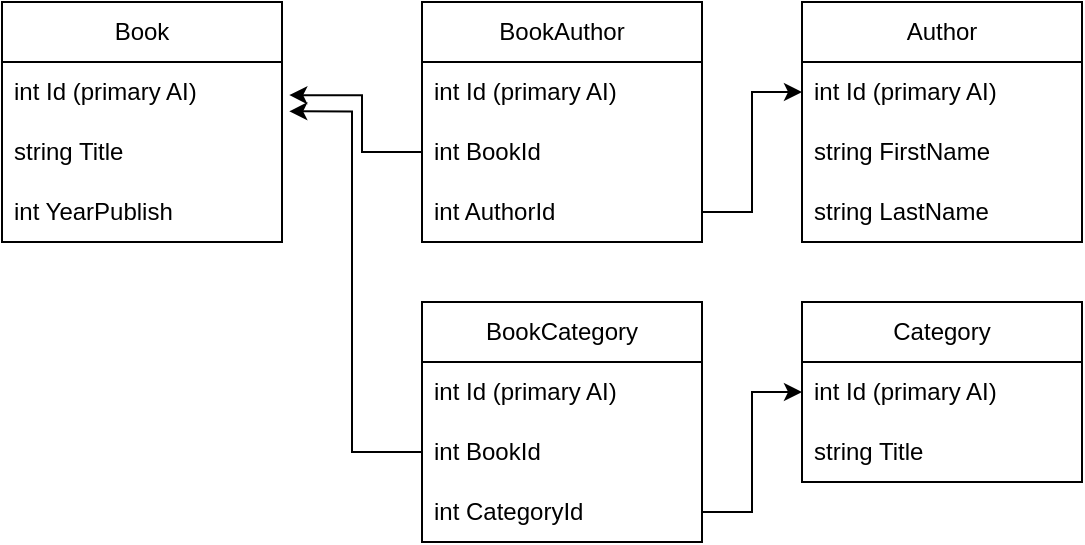 <mxfile version="21.5.0" type="device">
  <diagram name="Страница 1" id="DaV__LOB59gd5lAW1SDP">
    <mxGraphModel dx="1195" dy="652" grid="1" gridSize="10" guides="1" tooltips="1" connect="1" arrows="1" fold="1" page="1" pageScale="1" pageWidth="827" pageHeight="1169" math="0" shadow="0">
      <root>
        <mxCell id="0" />
        <mxCell id="1" parent="0" />
        <mxCell id="KZKxhu4nxMPPfKTZ3KsI-1" value="Book" style="swimlane;fontStyle=0;childLayout=stackLayout;horizontal=1;startSize=30;horizontalStack=0;resizeParent=1;resizeParentMax=0;resizeLast=0;collapsible=1;marginBottom=0;whiteSpace=wrap;html=1;" vertex="1" parent="1">
          <mxGeometry x="90" y="80" width="140" height="120" as="geometry" />
        </mxCell>
        <mxCell id="KZKxhu4nxMPPfKTZ3KsI-2" value="int Id (primary AI)" style="text;strokeColor=none;fillColor=none;align=left;verticalAlign=middle;spacingLeft=4;spacingRight=4;overflow=hidden;points=[[0,0.5],[1,0.5]];portConstraint=eastwest;rotatable=0;whiteSpace=wrap;html=1;" vertex="1" parent="KZKxhu4nxMPPfKTZ3KsI-1">
          <mxGeometry y="30" width="140" height="30" as="geometry" />
        </mxCell>
        <mxCell id="KZKxhu4nxMPPfKTZ3KsI-3" value="string Title" style="text;strokeColor=none;fillColor=none;align=left;verticalAlign=middle;spacingLeft=4;spacingRight=4;overflow=hidden;points=[[0,0.5],[1,0.5]];portConstraint=eastwest;rotatable=0;whiteSpace=wrap;html=1;" vertex="1" parent="KZKxhu4nxMPPfKTZ3KsI-1">
          <mxGeometry y="60" width="140" height="30" as="geometry" />
        </mxCell>
        <mxCell id="KZKxhu4nxMPPfKTZ3KsI-5" value="int YearPublish" style="text;strokeColor=none;fillColor=none;align=left;verticalAlign=middle;spacingLeft=4;spacingRight=4;overflow=hidden;points=[[0,0.5],[1,0.5]];portConstraint=eastwest;rotatable=0;whiteSpace=wrap;html=1;" vertex="1" parent="KZKxhu4nxMPPfKTZ3KsI-1">
          <mxGeometry y="90" width="140" height="30" as="geometry" />
        </mxCell>
        <mxCell id="KZKxhu4nxMPPfKTZ3KsI-7" value="Author" style="swimlane;fontStyle=0;childLayout=stackLayout;horizontal=1;startSize=30;horizontalStack=0;resizeParent=1;resizeParentMax=0;resizeLast=0;collapsible=1;marginBottom=0;whiteSpace=wrap;html=1;" vertex="1" parent="1">
          <mxGeometry x="490" y="80" width="140" height="120" as="geometry" />
        </mxCell>
        <mxCell id="KZKxhu4nxMPPfKTZ3KsI-8" value="int Id (primary AI)" style="text;strokeColor=none;fillColor=none;align=left;verticalAlign=middle;spacingLeft=4;spacingRight=4;overflow=hidden;points=[[0,0.5],[1,0.5]];portConstraint=eastwest;rotatable=0;whiteSpace=wrap;html=1;" vertex="1" parent="KZKxhu4nxMPPfKTZ3KsI-7">
          <mxGeometry y="30" width="140" height="30" as="geometry" />
        </mxCell>
        <mxCell id="KZKxhu4nxMPPfKTZ3KsI-9" value="string FirstName" style="text;strokeColor=none;fillColor=none;align=left;verticalAlign=middle;spacingLeft=4;spacingRight=4;overflow=hidden;points=[[0,0.5],[1,0.5]];portConstraint=eastwest;rotatable=0;whiteSpace=wrap;html=1;" vertex="1" parent="KZKxhu4nxMPPfKTZ3KsI-7">
          <mxGeometry y="60" width="140" height="30" as="geometry" />
        </mxCell>
        <mxCell id="KZKxhu4nxMPPfKTZ3KsI-10" value="string LastName" style="text;strokeColor=none;fillColor=none;align=left;verticalAlign=middle;spacingLeft=4;spacingRight=4;overflow=hidden;points=[[0,0.5],[1,0.5]];portConstraint=eastwest;rotatable=0;whiteSpace=wrap;html=1;" vertex="1" parent="KZKxhu4nxMPPfKTZ3KsI-7">
          <mxGeometry y="90" width="140" height="30" as="geometry" />
        </mxCell>
        <mxCell id="KZKxhu4nxMPPfKTZ3KsI-12" value="BookAuthor" style="swimlane;fontStyle=0;childLayout=stackLayout;horizontal=1;startSize=30;horizontalStack=0;resizeParent=1;resizeParentMax=0;resizeLast=0;collapsible=1;marginBottom=0;whiteSpace=wrap;html=1;" vertex="1" parent="1">
          <mxGeometry x="300" y="80" width="140" height="120" as="geometry" />
        </mxCell>
        <mxCell id="KZKxhu4nxMPPfKTZ3KsI-13" value="int Id (primary AI)" style="text;strokeColor=none;fillColor=none;align=left;verticalAlign=middle;spacingLeft=4;spacingRight=4;overflow=hidden;points=[[0,0.5],[1,0.5]];portConstraint=eastwest;rotatable=0;whiteSpace=wrap;html=1;" vertex="1" parent="KZKxhu4nxMPPfKTZ3KsI-12">
          <mxGeometry y="30" width="140" height="30" as="geometry" />
        </mxCell>
        <mxCell id="KZKxhu4nxMPPfKTZ3KsI-14" value="int BookId" style="text;strokeColor=none;fillColor=none;align=left;verticalAlign=middle;spacingLeft=4;spacingRight=4;overflow=hidden;points=[[0,0.5],[1,0.5]];portConstraint=eastwest;rotatable=0;whiteSpace=wrap;html=1;" vertex="1" parent="KZKxhu4nxMPPfKTZ3KsI-12">
          <mxGeometry y="60" width="140" height="30" as="geometry" />
        </mxCell>
        <mxCell id="KZKxhu4nxMPPfKTZ3KsI-15" value="int AuthorId" style="text;strokeColor=none;fillColor=none;align=left;verticalAlign=middle;spacingLeft=4;spacingRight=4;overflow=hidden;points=[[0,0.5],[1,0.5]];portConstraint=eastwest;rotatable=0;whiteSpace=wrap;html=1;" vertex="1" parent="KZKxhu4nxMPPfKTZ3KsI-12">
          <mxGeometry y="90" width="140" height="30" as="geometry" />
        </mxCell>
        <mxCell id="KZKxhu4nxMPPfKTZ3KsI-19" style="edgeStyle=orthogonalEdgeStyle;rounded=0;orthogonalLoop=1;jettySize=auto;html=1;exitX=0;exitY=0.5;exitDx=0;exitDy=0;entryX=1.026;entryY=0.552;entryDx=0;entryDy=0;entryPerimeter=0;" edge="1" parent="1" source="KZKxhu4nxMPPfKTZ3KsI-14" target="KZKxhu4nxMPPfKTZ3KsI-2">
          <mxGeometry relative="1" as="geometry">
            <Array as="points">
              <mxPoint x="270" y="155" />
              <mxPoint x="270" y="127" />
            </Array>
          </mxGeometry>
        </mxCell>
        <mxCell id="KZKxhu4nxMPPfKTZ3KsI-20" style="edgeStyle=orthogonalEdgeStyle;rounded=0;orthogonalLoop=1;jettySize=auto;html=1;exitX=1;exitY=0.5;exitDx=0;exitDy=0;entryX=0;entryY=0.5;entryDx=0;entryDy=0;" edge="1" parent="1" source="KZKxhu4nxMPPfKTZ3KsI-15" target="KZKxhu4nxMPPfKTZ3KsI-8">
          <mxGeometry relative="1" as="geometry" />
        </mxCell>
        <mxCell id="KZKxhu4nxMPPfKTZ3KsI-21" value="Category" style="swimlane;fontStyle=0;childLayout=stackLayout;horizontal=1;startSize=30;horizontalStack=0;resizeParent=1;resizeParentMax=0;resizeLast=0;collapsible=1;marginBottom=0;whiteSpace=wrap;html=1;" vertex="1" parent="1">
          <mxGeometry x="490" y="230" width="140" height="90" as="geometry" />
        </mxCell>
        <mxCell id="KZKxhu4nxMPPfKTZ3KsI-22" value="int Id (primary AI)" style="text;strokeColor=none;fillColor=none;align=left;verticalAlign=middle;spacingLeft=4;spacingRight=4;overflow=hidden;points=[[0,0.5],[1,0.5]];portConstraint=eastwest;rotatable=0;whiteSpace=wrap;html=1;" vertex="1" parent="KZKxhu4nxMPPfKTZ3KsI-21">
          <mxGeometry y="30" width="140" height="30" as="geometry" />
        </mxCell>
        <mxCell id="KZKxhu4nxMPPfKTZ3KsI-23" value="string Title" style="text;strokeColor=none;fillColor=none;align=left;verticalAlign=middle;spacingLeft=4;spacingRight=4;overflow=hidden;points=[[0,0.5],[1,0.5]];portConstraint=eastwest;rotatable=0;whiteSpace=wrap;html=1;" vertex="1" parent="KZKxhu4nxMPPfKTZ3KsI-21">
          <mxGeometry y="60" width="140" height="30" as="geometry" />
        </mxCell>
        <mxCell id="KZKxhu4nxMPPfKTZ3KsI-25" value="BookCategory" style="swimlane;fontStyle=0;childLayout=stackLayout;horizontal=1;startSize=30;horizontalStack=0;resizeParent=1;resizeParentMax=0;resizeLast=0;collapsible=1;marginBottom=0;whiteSpace=wrap;html=1;" vertex="1" parent="1">
          <mxGeometry x="300" y="230" width="140" height="120" as="geometry" />
        </mxCell>
        <mxCell id="KZKxhu4nxMPPfKTZ3KsI-26" value="int Id (primary AI)" style="text;strokeColor=none;fillColor=none;align=left;verticalAlign=middle;spacingLeft=4;spacingRight=4;overflow=hidden;points=[[0,0.5],[1,0.5]];portConstraint=eastwest;rotatable=0;whiteSpace=wrap;html=1;" vertex="1" parent="KZKxhu4nxMPPfKTZ3KsI-25">
          <mxGeometry y="30" width="140" height="30" as="geometry" />
        </mxCell>
        <mxCell id="KZKxhu4nxMPPfKTZ3KsI-27" value="int BookId" style="text;strokeColor=none;fillColor=none;align=left;verticalAlign=middle;spacingLeft=4;spacingRight=4;overflow=hidden;points=[[0,0.5],[1,0.5]];portConstraint=eastwest;rotatable=0;whiteSpace=wrap;html=1;" vertex="1" parent="KZKxhu4nxMPPfKTZ3KsI-25">
          <mxGeometry y="60" width="140" height="30" as="geometry" />
        </mxCell>
        <mxCell id="KZKxhu4nxMPPfKTZ3KsI-28" value="int CategoryId" style="text;strokeColor=none;fillColor=none;align=left;verticalAlign=middle;spacingLeft=4;spacingRight=4;overflow=hidden;points=[[0,0.5],[1,0.5]];portConstraint=eastwest;rotatable=0;whiteSpace=wrap;html=1;" vertex="1" parent="KZKxhu4nxMPPfKTZ3KsI-25">
          <mxGeometry y="90" width="140" height="30" as="geometry" />
        </mxCell>
        <mxCell id="KZKxhu4nxMPPfKTZ3KsI-29" style="edgeStyle=orthogonalEdgeStyle;rounded=0;orthogonalLoop=1;jettySize=auto;html=1;exitX=0;exitY=0.5;exitDx=0;exitDy=0;entryX=1.026;entryY=0.822;entryDx=0;entryDy=0;entryPerimeter=0;" edge="1" parent="1" source="KZKxhu4nxMPPfKTZ3KsI-27" target="KZKxhu4nxMPPfKTZ3KsI-2">
          <mxGeometry relative="1" as="geometry" />
        </mxCell>
        <mxCell id="KZKxhu4nxMPPfKTZ3KsI-30" style="edgeStyle=orthogonalEdgeStyle;rounded=0;orthogonalLoop=1;jettySize=auto;html=1;exitX=1;exitY=0.5;exitDx=0;exitDy=0;entryX=0;entryY=0.5;entryDx=0;entryDy=0;" edge="1" parent="1" source="KZKxhu4nxMPPfKTZ3KsI-28" target="KZKxhu4nxMPPfKTZ3KsI-22">
          <mxGeometry relative="1" as="geometry" />
        </mxCell>
      </root>
    </mxGraphModel>
  </diagram>
</mxfile>
